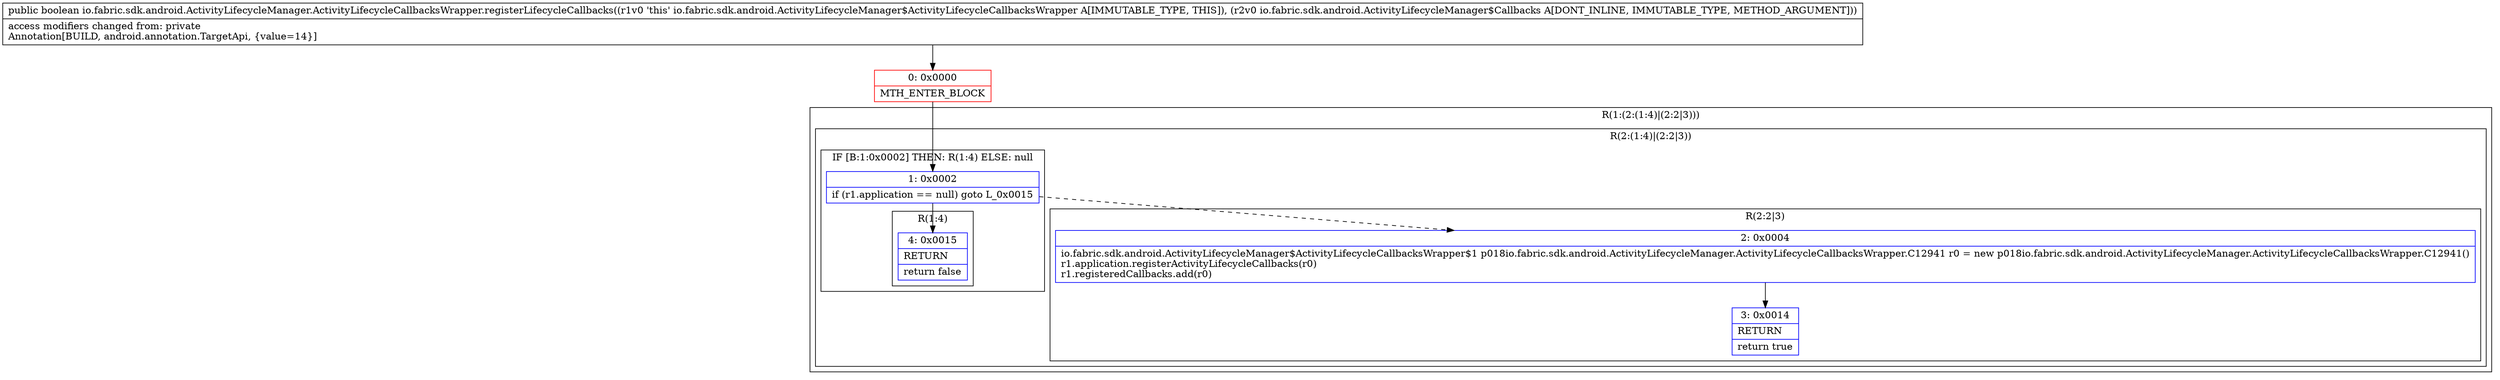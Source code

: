 digraph "CFG forio.fabric.sdk.android.ActivityLifecycleManager.ActivityLifecycleCallbacksWrapper.registerLifecycleCallbacks(Lio\/fabric\/sdk\/android\/ActivityLifecycleManager$Callbacks;)Z" {
subgraph cluster_Region_1602952787 {
label = "R(1:(2:(1:4)|(2:2|3)))";
node [shape=record,color=blue];
subgraph cluster_Region_1322802396 {
label = "R(2:(1:4)|(2:2|3))";
node [shape=record,color=blue];
subgraph cluster_IfRegion_451262698 {
label = "IF [B:1:0x0002] THEN: R(1:4) ELSE: null";
node [shape=record,color=blue];
Node_1 [shape=record,label="{1\:\ 0x0002|if (r1.application == null) goto L_0x0015\l}"];
subgraph cluster_Region_1693924413 {
label = "R(1:4)";
node [shape=record,color=blue];
Node_4 [shape=record,label="{4\:\ 0x0015|RETURN\l|return false\l}"];
}
}
subgraph cluster_Region_2049475407 {
label = "R(2:2|3)";
node [shape=record,color=blue];
Node_2 [shape=record,label="{2\:\ 0x0004|io.fabric.sdk.android.ActivityLifecycleManager$ActivityLifecycleCallbacksWrapper$1 p018io.fabric.sdk.android.ActivityLifecycleManager.ActivityLifecycleCallbacksWrapper.C12941 r0 = new p018io.fabric.sdk.android.ActivityLifecycleManager.ActivityLifecycleCallbacksWrapper.C12941()\lr1.application.registerActivityLifecycleCallbacks(r0)\lr1.registeredCallbacks.add(r0)\l}"];
Node_3 [shape=record,label="{3\:\ 0x0014|RETURN\l|return true\l}"];
}
}
}
Node_0 [shape=record,color=red,label="{0\:\ 0x0000|MTH_ENTER_BLOCK\l}"];
MethodNode[shape=record,label="{public boolean io.fabric.sdk.android.ActivityLifecycleManager.ActivityLifecycleCallbacksWrapper.registerLifecycleCallbacks((r1v0 'this' io.fabric.sdk.android.ActivityLifecycleManager$ActivityLifecycleCallbacksWrapper A[IMMUTABLE_TYPE, THIS]), (r2v0 io.fabric.sdk.android.ActivityLifecycleManager$Callbacks A[DONT_INLINE, IMMUTABLE_TYPE, METHOD_ARGUMENT]))  | access modifiers changed from: private\lAnnotation[BUILD, android.annotation.TargetApi, \{value=14\}]\l}"];
MethodNode -> Node_0;
Node_1 -> Node_2[style=dashed];
Node_1 -> Node_4;
Node_2 -> Node_3;
Node_0 -> Node_1;
}

